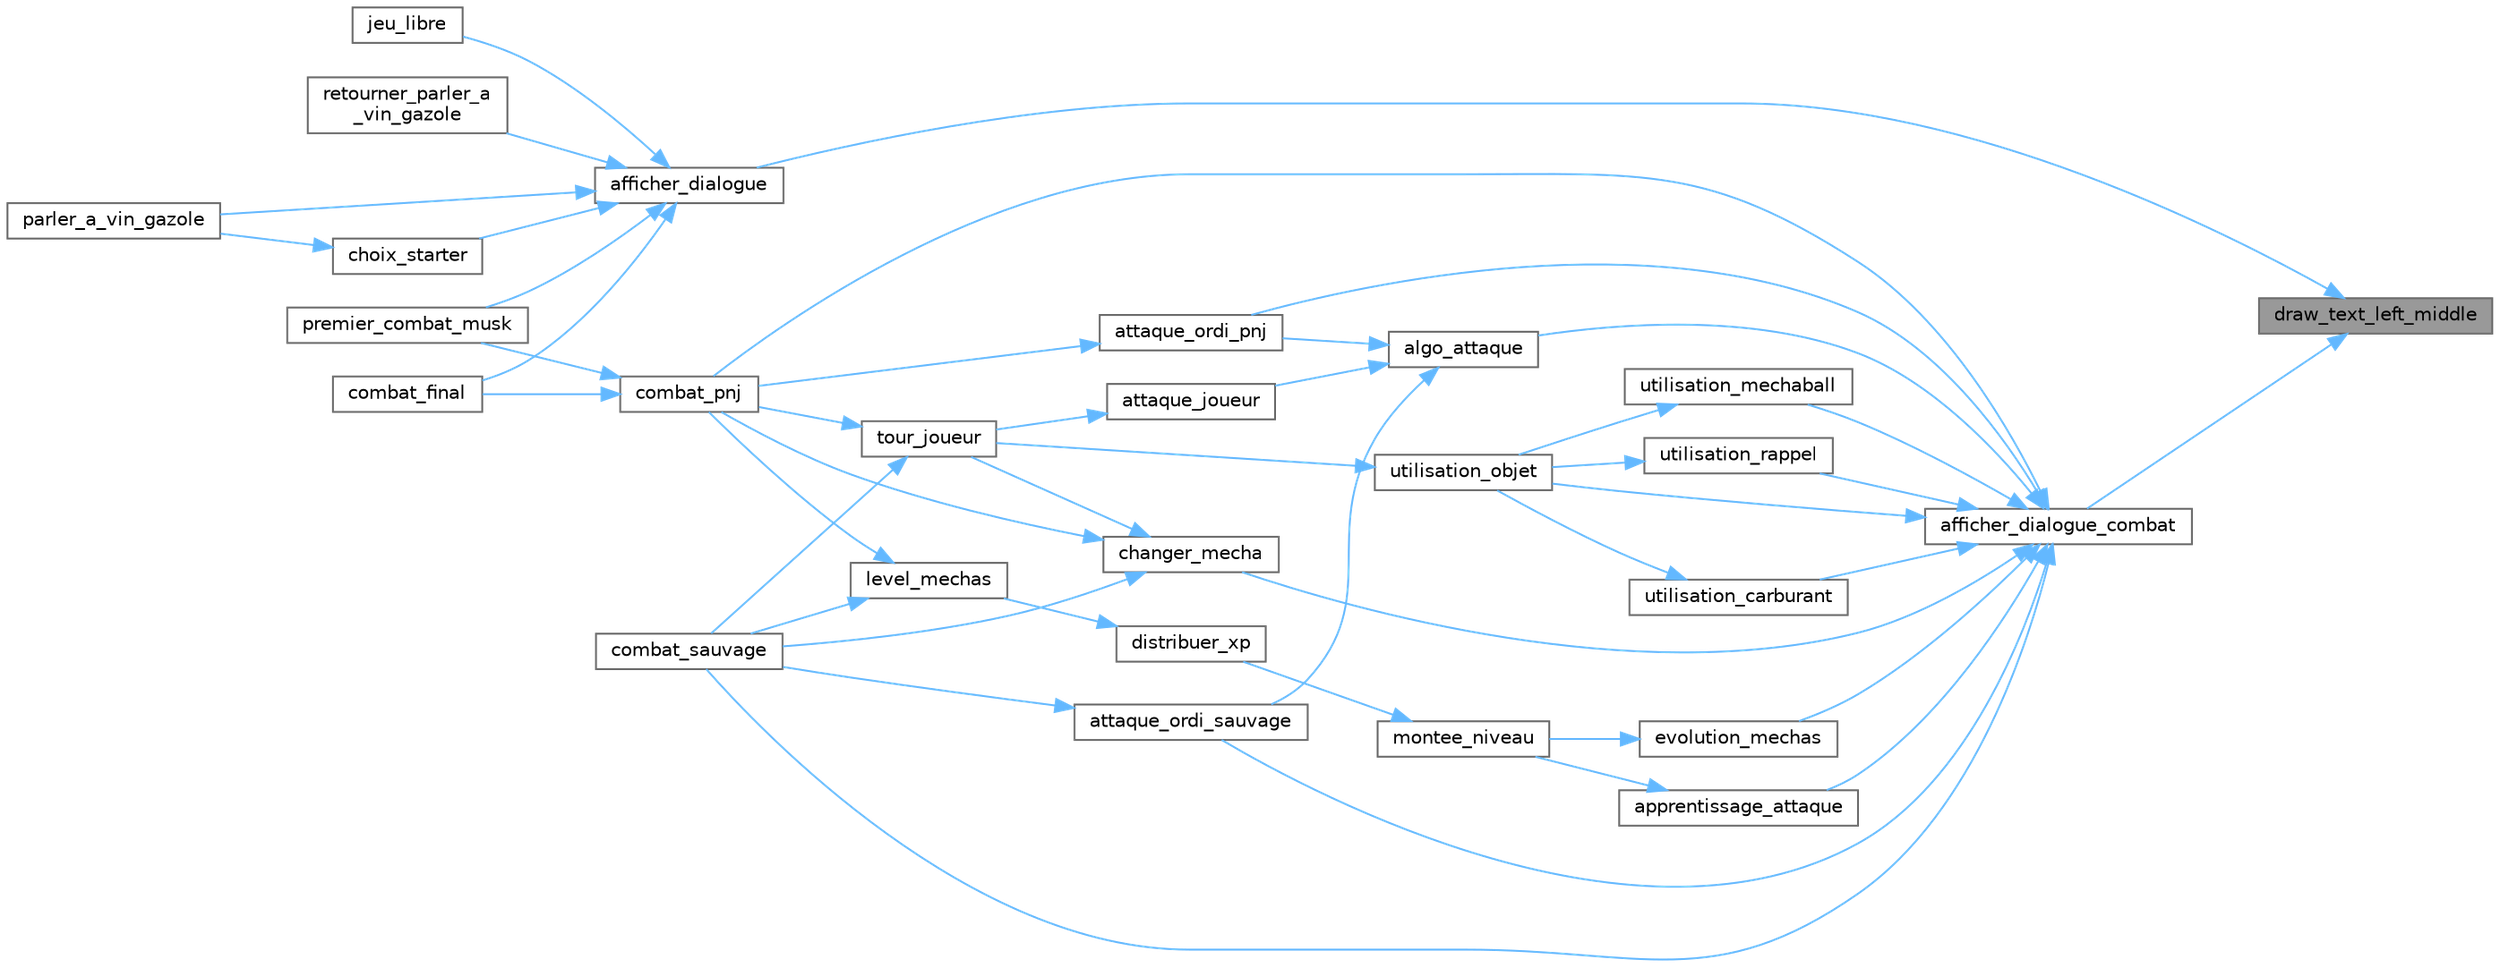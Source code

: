digraph "draw_text_left_middle"
{
 // LATEX_PDF_SIZE
  bgcolor="transparent";
  edge [fontname=Helvetica,fontsize=10,labelfontname=Helvetica,labelfontsize=10];
  node [fontname=Helvetica,fontsize=10,shape=box,height=0.2,width=0.4];
  rankdir="RL";
  Node1 [id="Node000001",label="draw_text_left_middle",height=0.2,width=0.4,color="gray40", fillcolor="grey60", style="filled", fontcolor="black",tooltip="Dessine un texte centré verticalement et aligné à gauche dans un rectangle."];
  Node1 -> Node2 [id="edge45_Node000001_Node000002",dir="back",color="steelblue1",style="solid",tooltip=" "];
  Node2 [id="Node000002",label="afficher_dialogue",height=0.2,width=0.4,color="grey40", fillcolor="white", style="filled",URL="$affichage_8c.html#a265b0bc1ac18afe4fdf6233323561dd1",tooltip="Affiche un dialogue interactif à l'écran, lettre par lettre, avec gestion des choix utilisateur."];
  Node2 -> Node3 [id="edge46_Node000002_Node000003",dir="back",color="steelblue1",style="solid",tooltip=" "];
  Node3 [id="Node000003",label="choix_starter",height=0.2,width=0.4,color="grey40", fillcolor="white", style="filled",URL="$pointDePassage_8c.html#a72d11e9c5addb8d80f32ac417e0e5566",tooltip="Permet au joueur de choisir son Mecha de départ parmi trois options disponibles."];
  Node3 -> Node4 [id="edge47_Node000003_Node000004",dir="back",color="steelblue1",style="solid",tooltip=" "];
  Node4 [id="Node000004",label="parler_a_vin_gazole",height=0.2,width=0.4,color="grey40", fillcolor="white", style="filled",URL="$pointDePassage_8c.html#a87430bbcb167664534cc9b6221b3c77d",tooltip="Gère l'interaction du joueur avec le PNJ \"Vin Gazole\", incluant dialogues, choix du starter et modifi..."];
  Node2 -> Node5 [id="edge48_Node000002_Node000005",dir="back",color="steelblue1",style="solid",tooltip=" "];
  Node5 [id="Node000005",label="combat_final",height=0.2,width=0.4,color="grey40", fillcolor="white", style="filled",URL="$pointDePassage_8c.html#ade398b595e60d698c8c259edf2f8252a",tooltip="Gère les interactions finales avec les PNJs \"Vin Gazole\" et \"Iron Musk\", incluant dialogues,..."];
  Node2 -> Node6 [id="edge49_Node000002_Node000006",dir="back",color="steelblue1",style="solid",tooltip=" "];
  Node6 [id="Node000006",label="jeu_libre",height=0.2,width=0.4,color="grey40", fillcolor="white", style="filled",URL="$pointDePassage_8c.html#a8b046624f60128f2fcf2978bf527e40d",tooltip="Gère l'interaction avec le PNJ \"Vin Gazole\" en mode jeu libre, permettant soins et dialogues répétés."];
  Node2 -> Node4 [id="edge50_Node000002_Node000004",dir="back",color="steelblue1",style="solid",tooltip=" "];
  Node2 -> Node7 [id="edge51_Node000002_Node000007",dir="back",color="steelblue1",style="solid",tooltip=" "];
  Node7 [id="Node000007",label="premier_combat_musk",height=0.2,width=0.4,color="grey40", fillcolor="white", style="filled",URL="$pointDePassage_8c.html#a9ed15a581ba87d71ad2d85b8649075da",tooltip="Gère l'interaction du joueur avec les PNJs \"Vin Gazole 2\" et \"Iron Musk\", incluant dialogues,..."];
  Node2 -> Node8 [id="edge52_Node000002_Node000008",dir="back",color="steelblue1",style="solid",tooltip=" "];
  Node8 [id="Node000008",label="retourner_parler_a\l_vin_gazole",height=0.2,width=0.4,color="grey40", fillcolor="white", style="filled",URL="$pointDePassage_8c.html#a7ec67454376236ff74521e75806f1f8b",tooltip="Gère la seconde interaction du joueur avec le PNJ \"Vin Gazole\", incluant dialogues,..."];
  Node1 -> Node9 [id="edge53_Node000001_Node000009",dir="back",color="steelblue1",style="solid",tooltip=" "];
  Node9 [id="Node000009",label="afficher_dialogue_combat",height=0.2,width=0.4,color="grey40", fillcolor="white", style="filled",URL="$affichage_8c.html#a1091893e7df87a967b878919b232b0d5",tooltip="Affiche un dialogue interactif durant un combat entre deux Méchas."];
  Node9 -> Node10 [id="edge54_Node000009_Node000010",dir="back",color="steelblue1",style="solid",tooltip=" "];
  Node10 [id="Node000010",label="algo_attaque",height=0.2,width=0.4,color="grey40", fillcolor="white", style="filled",URL="$combat_8c.html#a8c19b3bf83d09e9fb4b596cd4ff45219",tooltip="Calcule et applique les effets d'une attaque lors d'un combat entre deux Mechas."];
  Node10 -> Node11 [id="edge55_Node000010_Node000011",dir="back",color="steelblue1",style="solid",tooltip=" "];
  Node11 [id="Node000011",label="attaque_joueur",height=0.2,width=0.4,color="grey40", fillcolor="white", style="filled",URL="$combat_8c.html#aeabe45f0372840462d595a801345672b",tooltip="Affiche l'interface permettant au joueur de choisir et effectuer une attaque durant un combat."];
  Node11 -> Node12 [id="edge56_Node000011_Node000012",dir="back",color="steelblue1",style="solid",tooltip=" "];
  Node12 [id="Node000012",label="tour_joueur",height=0.2,width=0.4,color="grey40", fillcolor="white", style="filled",URL="$combat_8c.html#a3c18ce2957ca72f56737d0082766ad63",tooltip="Gère le tour du joueur lors d'un combat contre un Mécha sauvage ou un PNJ."];
  Node12 -> Node13 [id="edge57_Node000012_Node000013",dir="back",color="steelblue1",style="solid",tooltip=" "];
  Node13 [id="Node000013",label="combat_pnj",height=0.2,width=0.4,color="grey40", fillcolor="white", style="filled",URL="$combat_8c.html#a03ca199547656caabf8e81d769b770e4",tooltip="Gère un combat complet entre le joueur et un PNJ."];
  Node13 -> Node5 [id="edge58_Node000013_Node000005",dir="back",color="steelblue1",style="solid",tooltip=" "];
  Node13 -> Node7 [id="edge59_Node000013_Node000007",dir="back",color="steelblue1",style="solid",tooltip=" "];
  Node12 -> Node14 [id="edge60_Node000012_Node000014",dir="back",color="steelblue1",style="solid",tooltip=" "];
  Node14 [id="Node000014",label="combat_sauvage",height=0.2,width=0.4,color="grey40", fillcolor="white", style="filled",URL="$combat_8c.html#ae03e9f733803425a6c1dcb7b81c8234e",tooltip="Gère un combat entre le joueur et un Mécha sauvage."];
  Node10 -> Node15 [id="edge61_Node000010_Node000015",dir="back",color="steelblue1",style="solid",tooltip=" "];
  Node15 [id="Node000015",label="attaque_ordi_pnj",height=0.2,width=0.4,color="grey40", fillcolor="white", style="filled",URL="$combat_8c.html#a5491a6cd3adeb619da6eb84e6d888e7a",tooltip="Gère les actions automatiques d'un PNJ (personnage non-joueur) lors d'un combat contre le joueur."];
  Node15 -> Node13 [id="edge62_Node000015_Node000013",dir="back",color="steelblue1",style="solid",tooltip=" "];
  Node10 -> Node16 [id="edge63_Node000010_Node000016",dir="back",color="steelblue1",style="solid",tooltip=" "];
  Node16 [id="Node000016",label="attaque_ordi_sauvage",height=0.2,width=0.4,color="grey40", fillcolor="white", style="filled",URL="$combat_8c.html#ac6ceced0c9217ccb31c1400649cfd67c",tooltip="Gère l'attaque aléatoire d'un Mecha sauvage durant un combat contre le joueur."];
  Node16 -> Node14 [id="edge64_Node000016_Node000014",dir="back",color="steelblue1",style="solid",tooltip=" "];
  Node9 -> Node17 [id="edge65_Node000009_Node000017",dir="back",color="steelblue1",style="solid",tooltip=" "];
  Node17 [id="Node000017",label="apprentissage_attaque",height=0.2,width=0.4,color="grey40", fillcolor="white", style="filled",URL="$combat_8c.html#af35e79d0f311c06fb1fe44ce8bb34ca4",tooltip="Gère l'apprentissage d'une nouvelle attaque par un Mecha lors d'un changement de niveau."];
  Node17 -> Node18 [id="edge66_Node000017_Node000018",dir="back",color="steelblue1",style="solid",tooltip=" "];
  Node18 [id="Node000018",label="montee_niveau",height=0.2,width=0.4,color="grey40", fillcolor="white", style="filled",URL="$combat_8c.html#aec838d58a7def8717d7fcd0faab3a107",tooltip="Gère la montée en niveau d'un Mecha joueur après avoir reçu des points d'expérience (XP)."];
  Node18 -> Node19 [id="edge67_Node000018_Node000019",dir="back",color="steelblue1",style="solid",tooltip=" "];
  Node19 [id="Node000019",label="distribuer_xp",height=0.2,width=0.4,color="grey40", fillcolor="white", style="filled",URL="$combat_8c.html#ac6fcdad743dc3526b2b89a1630618a07",tooltip="Distribue les points d'expérience (XP) gagnés lors d'un combat à un ensemble de Méchas ayant particip..."];
  Node19 -> Node20 [id="edge68_Node000019_Node000020",dir="back",color="steelblue1",style="solid",tooltip=" "];
  Node20 [id="Node000020",label="level_mechas",height=0.2,width=0.4,color="grey40", fillcolor="white", style="filled",URL="$combat_8c.html#a2de6c3e2a52edcf450da90005d5fad1d",tooltip="Calcule et distribue les points d'expérience (XP) aux Méchas du joueur après avoir vaincu un Mécha ad..."];
  Node20 -> Node13 [id="edge69_Node000020_Node000013",dir="back",color="steelblue1",style="solid",tooltip=" "];
  Node20 -> Node14 [id="edge70_Node000020_Node000014",dir="back",color="steelblue1",style="solid",tooltip=" "];
  Node9 -> Node15 [id="edge71_Node000009_Node000015",dir="back",color="steelblue1",style="solid",tooltip=" "];
  Node9 -> Node16 [id="edge72_Node000009_Node000016",dir="back",color="steelblue1",style="solid",tooltip=" "];
  Node9 -> Node21 [id="edge73_Node000009_Node000021",dir="back",color="steelblue1",style="solid",tooltip=" "];
  Node21 [id="Node000021",label="changer_mecha",height=0.2,width=0.4,color="grey40", fillcolor="white", style="filled",URL="$combat_8c.html#a16e4593cbfaef36a7cc088aa6bef48c0",tooltip="Permet au joueur de changer le Mecha actif pendant un combat."];
  Node21 -> Node13 [id="edge74_Node000021_Node000013",dir="back",color="steelblue1",style="solid",tooltip=" "];
  Node21 -> Node14 [id="edge75_Node000021_Node000014",dir="back",color="steelblue1",style="solid",tooltip=" "];
  Node21 -> Node12 [id="edge76_Node000021_Node000012",dir="back",color="steelblue1",style="solid",tooltip=" "];
  Node9 -> Node13 [id="edge77_Node000009_Node000013",dir="back",color="steelblue1",style="solid",tooltip=" "];
  Node9 -> Node14 [id="edge78_Node000009_Node000014",dir="back",color="steelblue1",style="solid",tooltip=" "];
  Node9 -> Node22 [id="edge79_Node000009_Node000022",dir="back",color="steelblue1",style="solid",tooltip=" "];
  Node22 [id="Node000022",label="evolution_mechas",height=0.2,width=0.4,color="grey40", fillcolor="white", style="filled",URL="$combat_8c.html#afe15b54290598e06032e0c418f626461",tooltip="Gère l'évolution d'un Mecha joueur lorsqu'il atteint le niveau requis."];
  Node22 -> Node18 [id="edge80_Node000022_Node000018",dir="back",color="steelblue1",style="solid",tooltip=" "];
  Node9 -> Node23 [id="edge81_Node000009_Node000023",dir="back",color="steelblue1",style="solid",tooltip=" "];
  Node23 [id="Node000023",label="utilisation_carburant",height=0.2,width=0.4,color="grey40", fillcolor="white", style="filled",URL="$combat_8c.html#a7f2daafca6455a03963db8f32d8a8d10",tooltip="Gère l'utilisation d'un objet \"carburant\" durant un combat."];
  Node23 -> Node24 [id="edge82_Node000023_Node000024",dir="back",color="steelblue1",style="solid",tooltip=" "];
  Node24 [id="Node000024",label="utilisation_objet",height=0.2,width=0.4,color="grey40", fillcolor="white", style="filled",URL="$combat_8c.html#ae82c6dcf76c1412964511d71b75c637e",tooltip="Affiche l'interface d'utilisation d'objets pendant un combat."];
  Node24 -> Node12 [id="edge83_Node000024_Node000012",dir="back",color="steelblue1",style="solid",tooltip=" "];
  Node9 -> Node25 [id="edge84_Node000009_Node000025",dir="back",color="steelblue1",style="solid",tooltip=" "];
  Node25 [id="Node000025",label="utilisation_mechaball",height=0.2,width=0.4,color="grey40", fillcolor="white", style="filled",URL="$combat_8c.html#a53bf2250ba00b21dceed166fa59bd150",tooltip="Gère l'utilisation d'une \"mechaball\" pour capturer un Mecha adverse durant un combat."];
  Node25 -> Node24 [id="edge85_Node000025_Node000024",dir="back",color="steelblue1",style="solid",tooltip=" "];
  Node9 -> Node24 [id="edge86_Node000009_Node000024",dir="back",color="steelblue1",style="solid",tooltip=" "];
  Node9 -> Node26 [id="edge87_Node000009_Node000026",dir="back",color="steelblue1",style="solid",tooltip=" "];
  Node26 [id="Node000026",label="utilisation_rappel",height=0.2,width=0.4,color="grey40", fillcolor="white", style="filled",URL="$combat_8c.html#afff6b8b516af5c46c938f407788d1b5f",tooltip="Gère l'utilisation d'un objet \"rappel\" durant un combat."];
  Node26 -> Node24 [id="edge88_Node000026_Node000024",dir="back",color="steelblue1",style="solid",tooltip=" "];
}
